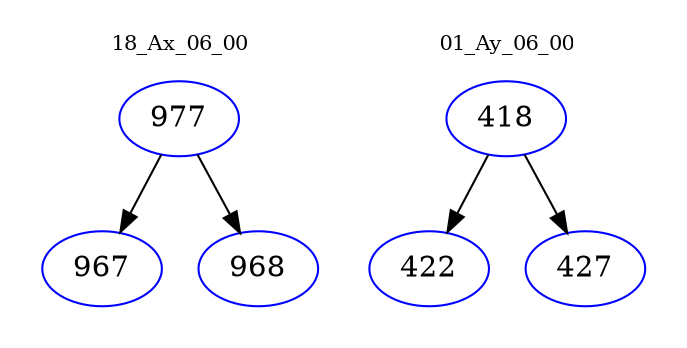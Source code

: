digraph{
subgraph cluster_0 {
color = white
label = "18_Ax_06_00";
fontsize=10;
T0_977 [label="977", color="blue"]
T0_977 -> T0_967 [color="black"]
T0_967 [label="967", color="blue"]
T0_977 -> T0_968 [color="black"]
T0_968 [label="968", color="blue"]
}
subgraph cluster_1 {
color = white
label = "01_Ay_06_00";
fontsize=10;
T1_418 [label="418", color="blue"]
T1_418 -> T1_422 [color="black"]
T1_422 [label="422", color="blue"]
T1_418 -> T1_427 [color="black"]
T1_427 [label="427", color="blue"]
}
}
